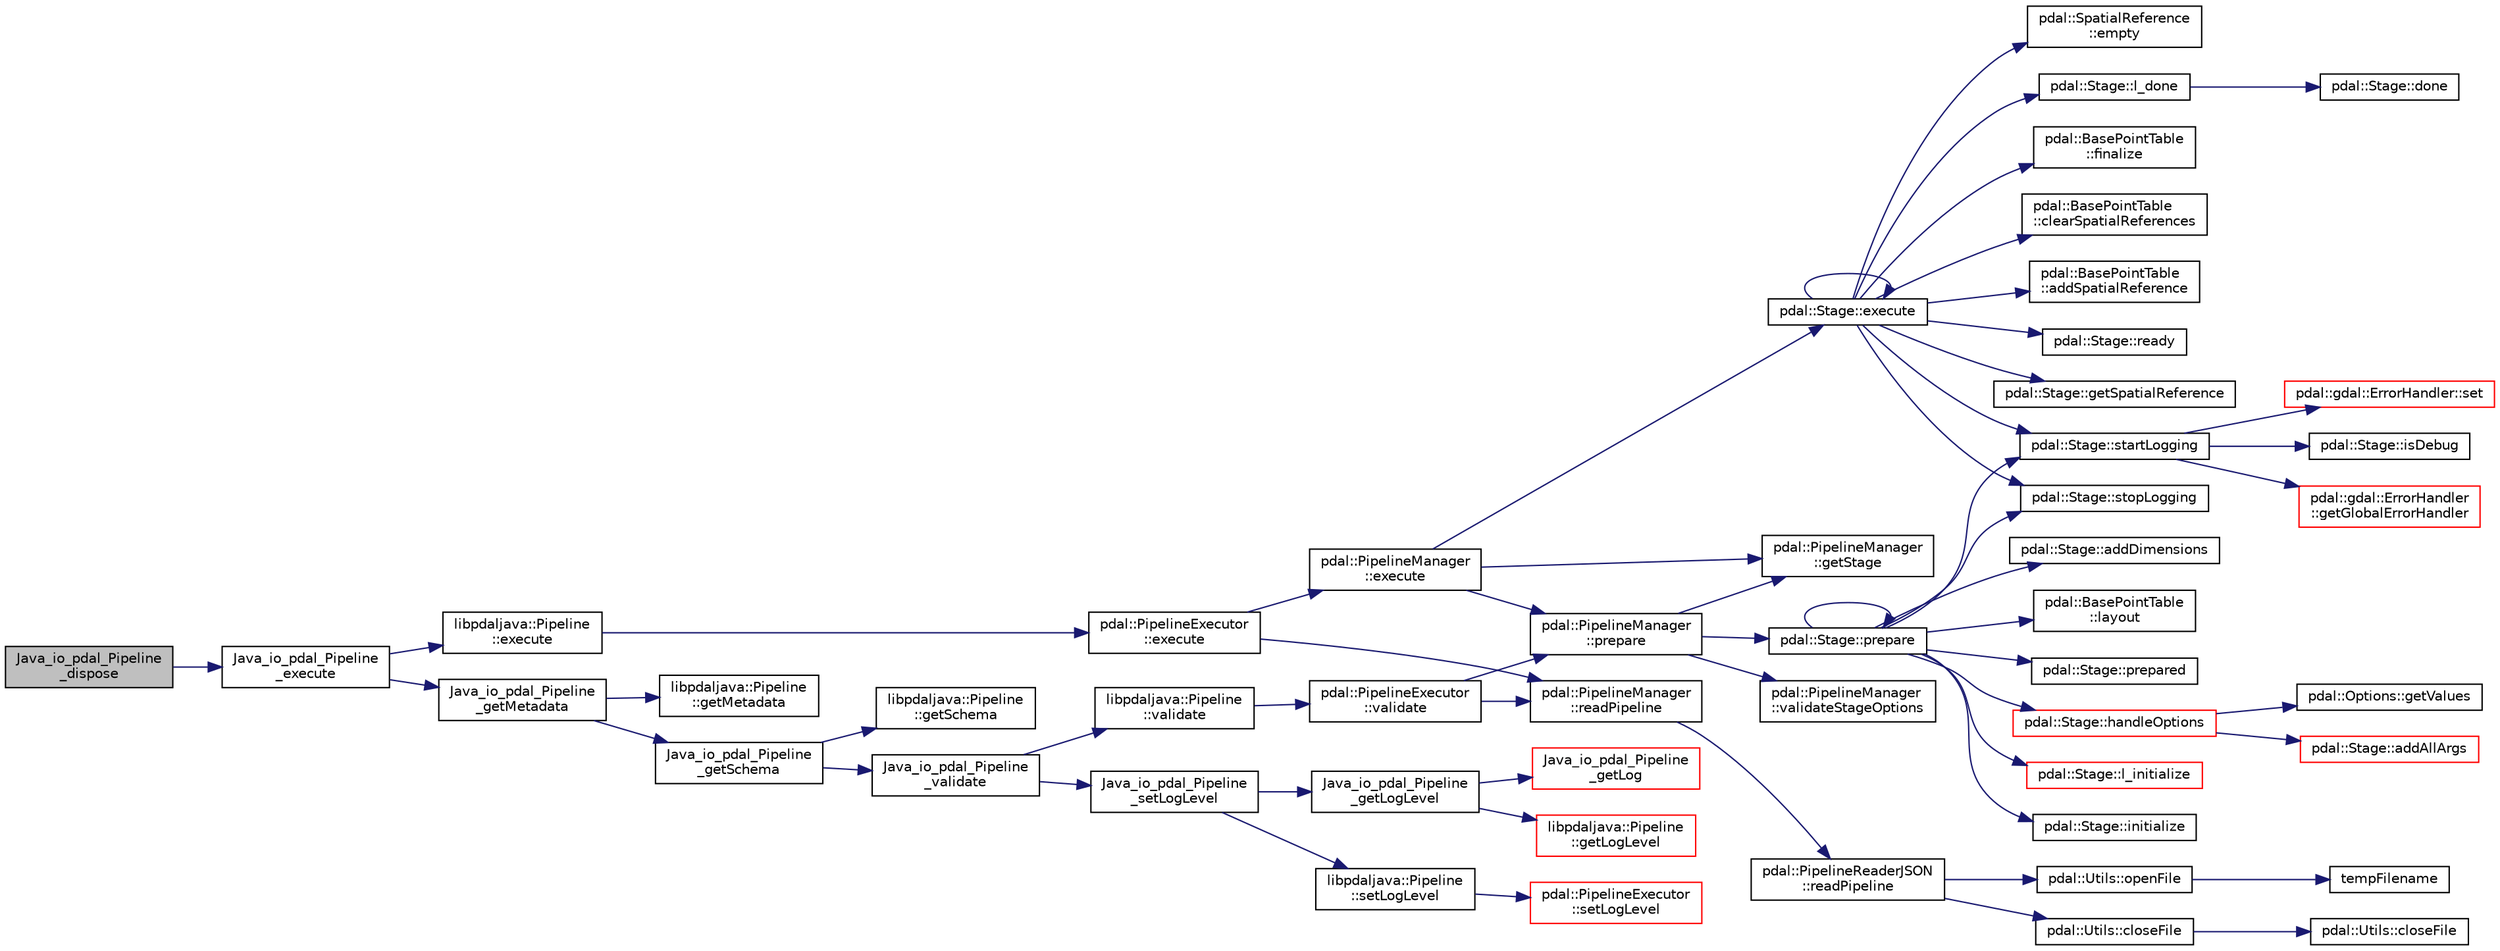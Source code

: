 digraph "Java_io_pdal_Pipeline_dispose"
{
  edge [fontname="Helvetica",fontsize="10",labelfontname="Helvetica",labelfontsize="10"];
  node [fontname="Helvetica",fontsize="10",shape=record];
  rankdir="LR";
  Node1 [label="Java_io_pdal_Pipeline\l_dispose",height=0.2,width=0.4,color="black", fillcolor="grey75", style="filled", fontcolor="black"];
  Node1 -> Node2 [color="midnightblue",fontsize="10",style="solid",fontname="Helvetica"];
  Node2 [label="Java_io_pdal_Pipeline\l_execute",height=0.2,width=0.4,color="black", fillcolor="white", style="filled",URL="$io__pdal__Pipeline_8cpp.html#a12a870b2859adaaa0556bf0a18f4d13c"];
  Node2 -> Node3 [color="midnightblue",fontsize="10",style="solid",fontname="Helvetica"];
  Node3 [label="libpdaljava::Pipeline\l::execute",height=0.2,width=0.4,color="black", fillcolor="white", style="filled",URL="$classlibpdaljava_1_1Pipeline.html#ad495dfb2b84c8504a4eb4b1d81be9343"];
  Node3 -> Node4 [color="midnightblue",fontsize="10",style="solid",fontname="Helvetica"];
  Node4 [label="pdal::PipelineExecutor\l::execute",height=0.2,width=0.4,color="black", fillcolor="white", style="filled",URL="$classpdal_1_1PipelineExecutor.html#a9ff24f6f54a70e8606f4d1af5d2860f5"];
  Node4 -> Node5 [color="midnightblue",fontsize="10",style="solid",fontname="Helvetica"];
  Node5 [label="pdal::PipelineManager\l::readPipeline",height=0.2,width=0.4,color="black", fillcolor="white", style="filled",URL="$classpdal_1_1PipelineManager.html#ae13910b65bf0d0fce79164630d226aef"];
  Node5 -> Node6 [color="midnightblue",fontsize="10",style="solid",fontname="Helvetica"];
  Node6 [label="pdal::PipelineReaderJSON\l::readPipeline",height=0.2,width=0.4,color="black", fillcolor="white", style="filled",URL="$classpdal_1_1PipelineReaderJSON.html#a84a02c6838be0ce79beb1f3ad56d90d3"];
  Node6 -> Node7 [color="midnightblue",fontsize="10",style="solid",fontname="Helvetica"];
  Node7 [label="pdal::Utils::openFile",height=0.2,width=0.4,color="black", fillcolor="white", style="filled",URL="$namespacepdal_1_1Utils.html#ac3322e84f8c5a998a344a5a606c74793"];
  Node7 -> Node8 [color="midnightblue",fontsize="10",style="solid",fontname="Helvetica"];
  Node8 [label="tempFilename",height=0.2,width=0.4,color="black", fillcolor="white", style="filled",URL="$SQLiteTest_8cpp.html#afdd1742979cee35fe1879794bd7ff3a4"];
  Node6 -> Node9 [color="midnightblue",fontsize="10",style="solid",fontname="Helvetica"];
  Node9 [label="pdal::Utils::closeFile",height=0.2,width=0.4,color="black", fillcolor="white", style="filled",URL="$namespacepdal_1_1Utils.html#aad48cdff8e3ff3d13c7a273583870185"];
  Node9 -> Node10 [color="midnightblue",fontsize="10",style="solid",fontname="Helvetica"];
  Node10 [label="pdal::Utils::closeFile",height=0.2,width=0.4,color="black", fillcolor="white", style="filled",URL="$namespacepdal_1_1Utils.html#a6ce7036b0912ba81b1f1a876b2772a34"];
  Node4 -> Node11 [color="midnightblue",fontsize="10",style="solid",fontname="Helvetica"];
  Node11 [label="pdal::PipelineManager\l::execute",height=0.2,width=0.4,color="black", fillcolor="white", style="filled",URL="$classpdal_1_1PipelineManager.html#a826f2b5b837f610c14d18777b595abff"];
  Node11 -> Node12 [color="midnightblue",fontsize="10",style="solid",fontname="Helvetica"];
  Node12 [label="pdal::PipelineManager\l::prepare",height=0.2,width=0.4,color="black", fillcolor="white", style="filled",URL="$classpdal_1_1PipelineManager.html#ab1216e90ce5bea6ed10b3bdfeef47e6d"];
  Node12 -> Node13 [color="midnightblue",fontsize="10",style="solid",fontname="Helvetica"];
  Node13 [label="pdal::PipelineManager\l::validateStageOptions",height=0.2,width=0.4,color="black", fillcolor="white", style="filled",URL="$classpdal_1_1PipelineManager.html#a26e0dafe6752f3a94b5348e811658f50"];
  Node12 -> Node14 [color="midnightblue",fontsize="10",style="solid",fontname="Helvetica"];
  Node14 [label="pdal::PipelineManager\l::getStage",height=0.2,width=0.4,color="black", fillcolor="white", style="filled",URL="$classpdal_1_1PipelineManager.html#a0d1a3762d8fd3528468d9b0bfb794585"];
  Node12 -> Node15 [color="midnightblue",fontsize="10",style="solid",fontname="Helvetica"];
  Node15 [label="pdal::Stage::prepare",height=0.2,width=0.4,color="black", fillcolor="white", style="filled",URL="$classpdal_1_1Stage.html#a4b9296a59f8852b3d08630f1086bfbea"];
  Node15 -> Node15 [color="midnightblue",fontsize="10",style="solid",fontname="Helvetica"];
  Node15 -> Node16 [color="midnightblue",fontsize="10",style="solid",fontname="Helvetica"];
  Node16 [label="pdal::Stage::handleOptions",height=0.2,width=0.4,color="red", fillcolor="white", style="filled",URL="$classpdal_1_1Stage.html#a75f17f9b67f48f6aab1d98aadefc4d5c"];
  Node16 -> Node17 [color="midnightblue",fontsize="10",style="solid",fontname="Helvetica"];
  Node17 [label="pdal::Stage::addAllArgs",height=0.2,width=0.4,color="red", fillcolor="white", style="filled",URL="$classpdal_1_1Stage.html#a75ff99f7b665c6573e304ed4148dd99e"];
  Node16 -> Node18 [color="midnightblue",fontsize="10",style="solid",fontname="Helvetica"];
  Node18 [label="pdal::Options::getValues",height=0.2,width=0.4,color="black", fillcolor="white", style="filled",URL="$classpdal_1_1Options.html#a99aa4c0c7ba443d584f741d22d37f6a5"];
  Node15 -> Node19 [color="midnightblue",fontsize="10",style="solid",fontname="Helvetica"];
  Node19 [label="pdal::Stage::startLogging",height=0.2,width=0.4,color="black", fillcolor="white", style="filled",URL="$classpdal_1_1Stage.html#a74cf636cb0f633411e4e40dcd718508a"];
  Node19 -> Node20 [color="midnightblue",fontsize="10",style="solid",fontname="Helvetica"];
  Node20 [label="pdal::gdal::ErrorHandler\l::getGlobalErrorHandler",height=0.2,width=0.4,color="red", fillcolor="white", style="filled",URL="$classpdal_1_1gdal_1_1ErrorHandler.html#a56e0125595a43bf3b0cbd0b9a4bc55ea"];
  Node19 -> Node21 [color="midnightblue",fontsize="10",style="solid",fontname="Helvetica"];
  Node21 [label="pdal::gdal::ErrorHandler::set",height=0.2,width=0.4,color="red", fillcolor="white", style="filled",URL="$classpdal_1_1gdal_1_1ErrorHandler.html#ace1cff928ab179f671181ebaf4d280a4"];
  Node19 -> Node22 [color="midnightblue",fontsize="10",style="solid",fontname="Helvetica"];
  Node22 [label="pdal::Stage::isDebug",height=0.2,width=0.4,color="black", fillcolor="white", style="filled",URL="$classpdal_1_1Stage.html#aec4fb27c40bb4b032ff003a89a950dd4"];
  Node15 -> Node23 [color="midnightblue",fontsize="10",style="solid",fontname="Helvetica"];
  Node23 [label="pdal::Stage::l_initialize",height=0.2,width=0.4,color="red", fillcolor="white", style="filled",URL="$classpdal_1_1Stage.html#a6c85dfbf6a674dbc2eda76a79efada48"];
  Node15 -> Node24 [color="midnightblue",fontsize="10",style="solid",fontname="Helvetica"];
  Node24 [label="pdal::Stage::initialize",height=0.2,width=0.4,color="black", fillcolor="white", style="filled",URL="$classpdal_1_1Stage.html#a5b422f842a6374b448439df99fe6e07e"];
  Node15 -> Node25 [color="midnightblue",fontsize="10",style="solid",fontname="Helvetica"];
  Node25 [label="pdal::Stage::addDimensions",height=0.2,width=0.4,color="black", fillcolor="white", style="filled",URL="$classpdal_1_1Stage.html#a7ec627c76e1c30fc53780bd81d08d4ad"];
  Node15 -> Node26 [color="midnightblue",fontsize="10",style="solid",fontname="Helvetica"];
  Node26 [label="pdal::BasePointTable\l::layout",height=0.2,width=0.4,color="black", fillcolor="white", style="filled",URL="$classpdal_1_1BasePointTable.html#a7e3a12a1f29e6cd10d8669ed3d07eb94"];
  Node15 -> Node27 [color="midnightblue",fontsize="10",style="solid",fontname="Helvetica"];
  Node27 [label="pdal::Stage::prepared",height=0.2,width=0.4,color="black", fillcolor="white", style="filled",URL="$classpdal_1_1Stage.html#affff6bc9dbff793d074d76333c5732dd"];
  Node15 -> Node28 [color="midnightblue",fontsize="10",style="solid",fontname="Helvetica"];
  Node28 [label="pdal::Stage::stopLogging",height=0.2,width=0.4,color="black", fillcolor="white", style="filled",URL="$classpdal_1_1Stage.html#ae49e996fe285350923a3bf44d027adad"];
  Node11 -> Node14 [color="midnightblue",fontsize="10",style="solid",fontname="Helvetica"];
  Node11 -> Node29 [color="midnightblue",fontsize="10",style="solid",fontname="Helvetica"];
  Node29 [label="pdal::Stage::execute",height=0.2,width=0.4,color="black", fillcolor="white", style="filled",URL="$classpdal_1_1Stage.html#a1615c4aa5ec5e48f90d73f0e7a796935"];
  Node29 -> Node19 [color="midnightblue",fontsize="10",style="solid",fontname="Helvetica"];
  Node29 -> Node30 [color="midnightblue",fontsize="10",style="solid",fontname="Helvetica"];
  Node30 [label="pdal::BasePointTable\l::finalize",height=0.2,width=0.4,color="black", fillcolor="white", style="filled",URL="$classpdal_1_1BasePointTable.html#a2554cd260c437c9b1e4a017a28a5c7de"];
  Node29 -> Node29 [color="midnightblue",fontsize="10",style="solid",fontname="Helvetica"];
  Node29 -> Node31 [color="midnightblue",fontsize="10",style="solid",fontname="Helvetica"];
  Node31 [label="pdal::BasePointTable\l::clearSpatialReferences",height=0.2,width=0.4,color="black", fillcolor="white", style="filled",URL="$classpdal_1_1BasePointTable.html#aa3ed63a9e1a8897ccb7dc81a614f6141"];
  Node29 -> Node32 [color="midnightblue",fontsize="10",style="solid",fontname="Helvetica"];
  Node32 [label="pdal::BasePointTable\l::addSpatialReference",height=0.2,width=0.4,color="black", fillcolor="white", style="filled",URL="$classpdal_1_1BasePointTable.html#a670592aca912391f1a90073a2031e5e0"];
  Node29 -> Node33 [color="midnightblue",fontsize="10",style="solid",fontname="Helvetica"];
  Node33 [label="pdal::Stage::ready",height=0.2,width=0.4,color="black", fillcolor="white", style="filled",URL="$classpdal_1_1Stage.html#afb562c59c53ed8120df9106655eb2543"];
  Node29 -> Node34 [color="midnightblue",fontsize="10",style="solid",fontname="Helvetica"];
  Node34 [label="pdal::Stage::getSpatialReference",height=0.2,width=0.4,color="black", fillcolor="white", style="filled",URL="$classpdal_1_1Stage.html#a9889b4446f40daa6f4cd7bfe3c567839"];
  Node29 -> Node35 [color="midnightblue",fontsize="10",style="solid",fontname="Helvetica"];
  Node35 [label="pdal::SpatialReference\l::empty",height=0.2,width=0.4,color="black", fillcolor="white", style="filled",URL="$classpdal_1_1SpatialReference.html#a48fa2f7e79ea172b62ad2e874ff01610"];
  Node29 -> Node36 [color="midnightblue",fontsize="10",style="solid",fontname="Helvetica"];
  Node36 [label="pdal::Stage::l_done",height=0.2,width=0.4,color="black", fillcolor="white", style="filled",URL="$classpdal_1_1Stage.html#a1b00532ede55b90a7b6332a2966f5626"];
  Node36 -> Node37 [color="midnightblue",fontsize="10",style="solid",fontname="Helvetica"];
  Node37 [label="pdal::Stage::done",height=0.2,width=0.4,color="black", fillcolor="white", style="filled",URL="$classpdal_1_1Stage.html#a2444e73dc41bfc0b94981909595ef2ca"];
  Node29 -> Node28 [color="midnightblue",fontsize="10",style="solid",fontname="Helvetica"];
  Node2 -> Node38 [color="midnightblue",fontsize="10",style="solid",fontname="Helvetica"];
  Node38 [label="Java_io_pdal_Pipeline\l_getMetadata",height=0.2,width=0.4,color="black", fillcolor="white", style="filled",URL="$io__pdal__Pipeline_8cpp.html#a66a0073f40bd33fe176e2e8bacc57d7d"];
  Node38 -> Node39 [color="midnightblue",fontsize="10",style="solid",fontname="Helvetica"];
  Node39 [label="libpdaljava::Pipeline\l::getMetadata",height=0.2,width=0.4,color="black", fillcolor="white", style="filled",URL="$classlibpdaljava_1_1Pipeline.html#a13227cf79b41905ae20d0624b521bacc"];
  Node38 -> Node40 [color="midnightblue",fontsize="10",style="solid",fontname="Helvetica"];
  Node40 [label="Java_io_pdal_Pipeline\l_getSchema",height=0.2,width=0.4,color="black", fillcolor="white", style="filled",URL="$io__pdal__Pipeline_8cpp.html#ae6caeca72780b5e3ad792cd5c00df87c"];
  Node40 -> Node41 [color="midnightblue",fontsize="10",style="solid",fontname="Helvetica"];
  Node41 [label="libpdaljava::Pipeline\l::getSchema",height=0.2,width=0.4,color="black", fillcolor="white", style="filled",URL="$classlibpdaljava_1_1Pipeline.html#abb3f00ca62dfe991173e0c107c96a5b6"];
  Node40 -> Node42 [color="midnightblue",fontsize="10",style="solid",fontname="Helvetica"];
  Node42 [label="Java_io_pdal_Pipeline\l_validate",height=0.2,width=0.4,color="black", fillcolor="white", style="filled",URL="$io__pdal__Pipeline_8cpp.html#a8a69b7f4a488cb8f6e3daf06565454a9"];
  Node42 -> Node43 [color="midnightblue",fontsize="10",style="solid",fontname="Helvetica"];
  Node43 [label="libpdaljava::Pipeline\l::validate",height=0.2,width=0.4,color="black", fillcolor="white", style="filled",URL="$classlibpdaljava_1_1Pipeline.html#af37a973b3f38b4240f800abf12cd969a"];
  Node43 -> Node44 [color="midnightblue",fontsize="10",style="solid",fontname="Helvetica"];
  Node44 [label="pdal::PipelineExecutor\l::validate",height=0.2,width=0.4,color="black", fillcolor="white", style="filled",URL="$classpdal_1_1PipelineExecutor.html#a8a9ea9edd1de624d277ae9ff8d3493bc"];
  Node44 -> Node5 [color="midnightblue",fontsize="10",style="solid",fontname="Helvetica"];
  Node44 -> Node12 [color="midnightblue",fontsize="10",style="solid",fontname="Helvetica"];
  Node42 -> Node45 [color="midnightblue",fontsize="10",style="solid",fontname="Helvetica"];
  Node45 [label="Java_io_pdal_Pipeline\l_setLogLevel",height=0.2,width=0.4,color="black", fillcolor="white", style="filled",URL="$io__pdal__Pipeline_8cpp.html#a082bb922d20e2a275aa41432e8e4b125"];
  Node45 -> Node46 [color="midnightblue",fontsize="10",style="solid",fontname="Helvetica"];
  Node46 [label="libpdaljava::Pipeline\l::setLogLevel",height=0.2,width=0.4,color="black", fillcolor="white", style="filled",URL="$classlibpdaljava_1_1Pipeline.html#ab4f7ab0d7fd331a6112422bceeca1207"];
  Node46 -> Node47 [color="midnightblue",fontsize="10",style="solid",fontname="Helvetica"];
  Node47 [label="pdal::PipelineExecutor\l::setLogLevel",height=0.2,width=0.4,color="red", fillcolor="white", style="filled",URL="$classpdal_1_1PipelineExecutor.html#a51010616986e1ae31d66a949be3d85a6"];
  Node45 -> Node48 [color="midnightblue",fontsize="10",style="solid",fontname="Helvetica"];
  Node48 [label="Java_io_pdal_Pipeline\l_getLogLevel",height=0.2,width=0.4,color="black", fillcolor="white", style="filled",URL="$io__pdal__Pipeline_8cpp.html#a36f7aae14c7ecd91b257653ad04c1f04"];
  Node48 -> Node49 [color="midnightblue",fontsize="10",style="solid",fontname="Helvetica"];
  Node49 [label="libpdaljava::Pipeline\l::getLogLevel",height=0.2,width=0.4,color="red", fillcolor="white", style="filled",URL="$classlibpdaljava_1_1Pipeline.html#a28b33c156fd9f1d17a9e1a52191920a7"];
  Node48 -> Node50 [color="midnightblue",fontsize="10",style="solid",fontname="Helvetica"];
  Node50 [label="Java_io_pdal_Pipeline\l_getLog",height=0.2,width=0.4,color="red", fillcolor="white", style="filled",URL="$io__pdal__Pipeline_8cpp.html#a5f3246e321662c6fef50671c277ee500"];
}
